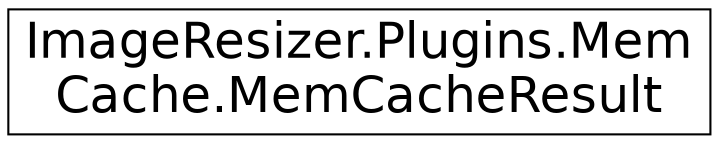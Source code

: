 digraph "Graphical Class Hierarchy"
{
  edge [fontname="Helvetica",fontsize="24",labelfontname="Helvetica",labelfontsize="24"];
  node [fontname="Helvetica",fontsize="24",shape=record];
  rankdir="LR";
  Node1 [label="ImageResizer.Plugins.Mem\lCache.MemCacheResult",height=0.2,width=0.4,color="black", fillcolor="white", style="filled",URL="$class_image_resizer_1_1_plugins_1_1_mem_cache_1_1_mem_cache_result.html"];
}
